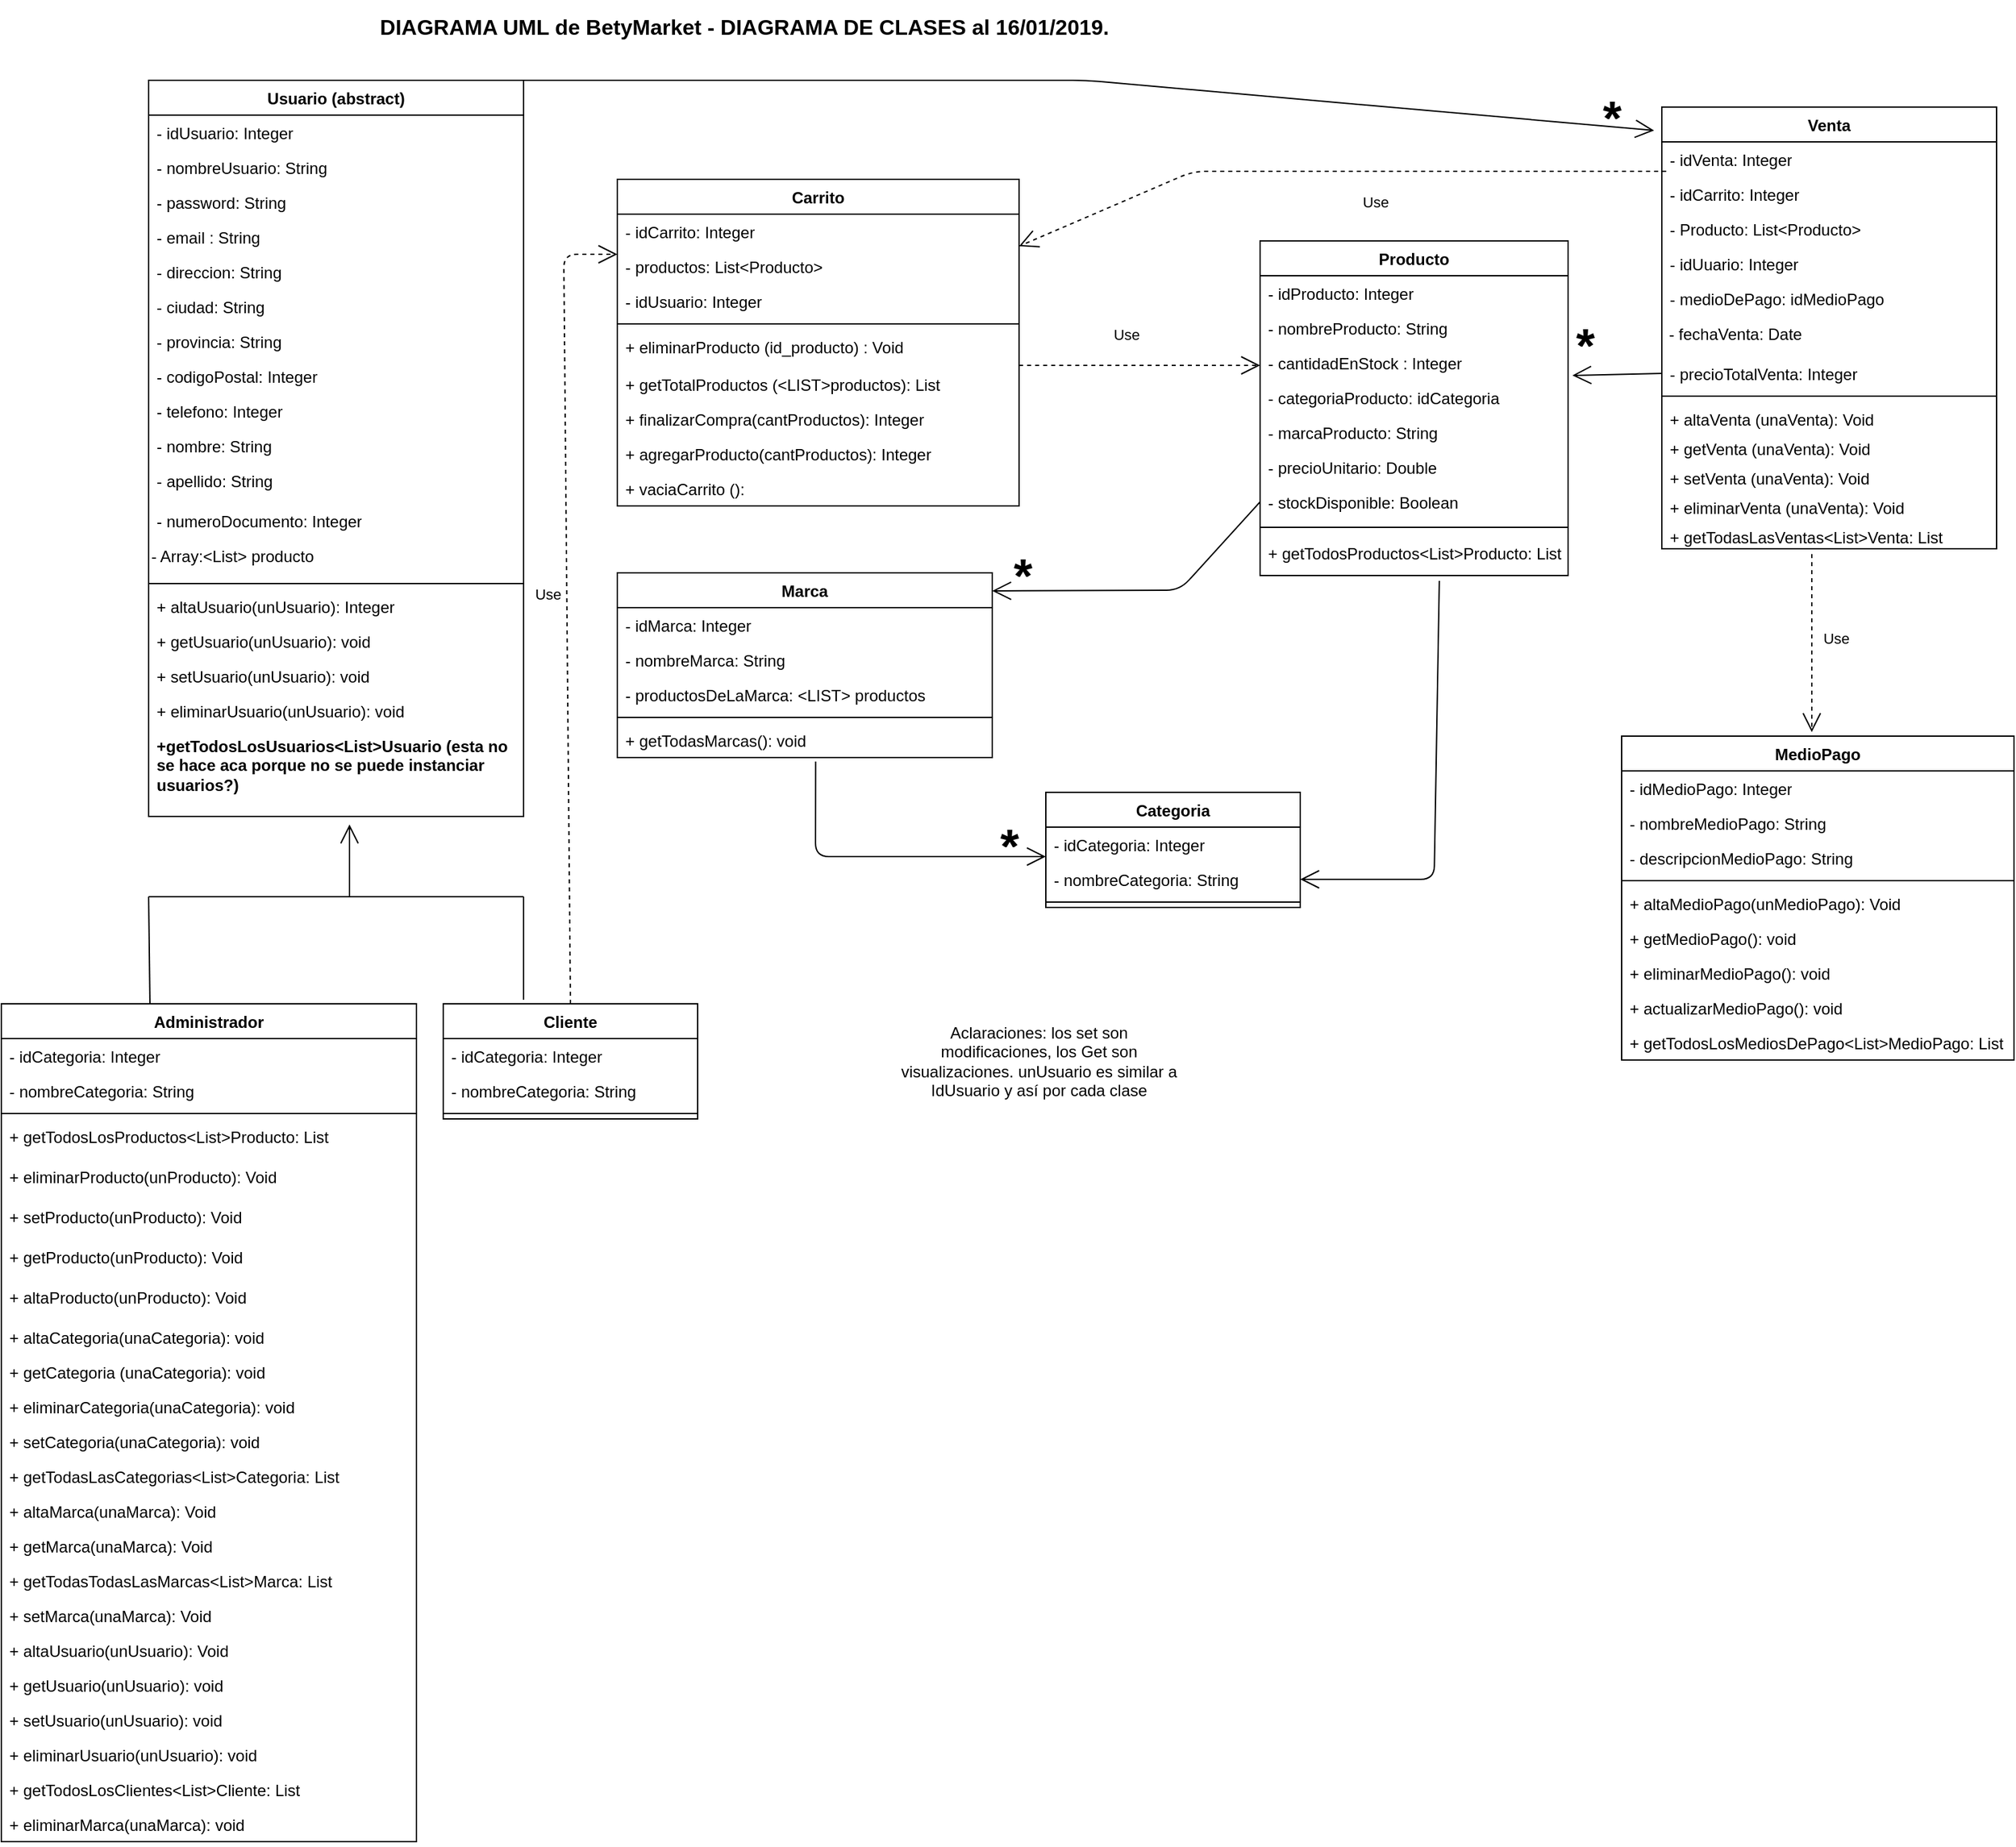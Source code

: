 <mxfile version="12.5.5" type="github">
  <diagram name="Page-1" id="9f46799a-70d6-7492-0946-bef42562c5a5">
    <mxGraphModel dx="1342" dy="582" grid="1" gridSize="10" guides="1" tooltips="1" connect="1" arrows="1" fold="1" page="1" pageScale="1" pageWidth="1100" pageHeight="850" background="#ffffff" math="0" shadow="0">
      <root>
        <mxCell id="0"/>
        <mxCell id="1" parent="0"/>
        <mxCell id="7UAfoyr8AbbVTsSyvI7V-3" value="&lt;b style=&quot;font-size: 16px&quot;&gt;&lt;font style=&quot;font-size: 16px&quot;&gt;DIAGRAMA UML de BetyMarket - DIAGRAMA DE CLASES al 16/01/2019.&lt;/font&gt;&lt;/b&gt;" style="text;html=1;strokeColor=none;fillColor=none;align=center;verticalAlign=middle;whiteSpace=wrap;rounded=0;fontSize=16;" parent="1" vertex="1">
          <mxGeometry x="200" y="10" width="730" height="40" as="geometry"/>
        </mxCell>
        <mxCell id="xMiejtiBmtiJci-bfV6F-1" value="Usuario (abstract)" style="swimlane;fontStyle=1;align=center;verticalAlign=top;childLayout=stackLayout;horizontal=1;startSize=26;horizontalStack=0;resizeParent=1;resizeParentMax=0;resizeLast=0;collapsible=1;marginBottom=0;" parent="1" vertex="1">
          <mxGeometry x="120" y="70" width="280" height="550" as="geometry">
            <mxRectangle x="440" y="80" width="80" height="26" as="alternateBounds"/>
          </mxGeometry>
        </mxCell>
        <mxCell id="PyTlj7sZokD1tcicTgzd-20" value="- idUsuario: Integer" style="text;html=1;strokeColor=none;fillColor=none;align=left;verticalAlign=top;spacingLeft=4;spacingRight=4;whiteSpace=wrap;overflow=hidden;rotatable=0;points=[[0,0.5],[1,0.5]];portConstraint=eastwest;" parent="xMiejtiBmtiJci-bfV6F-1" vertex="1">
          <mxGeometry y="26" width="280" height="26" as="geometry"/>
        </mxCell>
        <mxCell id="78961159f06e98e8-34" value="- nombreUsuario: String" style="text;html=1;strokeColor=none;fillColor=none;align=left;verticalAlign=top;spacingLeft=4;spacingRight=4;whiteSpace=wrap;overflow=hidden;rotatable=0;points=[[0,0.5],[1,0.5]];portConstraint=eastwest;" parent="xMiejtiBmtiJci-bfV6F-1" vertex="1">
          <mxGeometry y="52" width="280" height="26" as="geometry"/>
        </mxCell>
        <mxCell id="78961159f06e98e8-36" value="- password: String" style="text;html=1;strokeColor=none;fillColor=none;align=left;verticalAlign=top;spacingLeft=4;spacingRight=4;whiteSpace=wrap;overflow=hidden;rotatable=0;points=[[0,0.5],[1,0.5]];portConstraint=eastwest;" parent="xMiejtiBmtiJci-bfV6F-1" vertex="1">
          <mxGeometry y="78" width="280" height="26" as="geometry"/>
        </mxCell>
        <mxCell id="78961159f06e98e8-37" value="- email : String" style="text;html=1;strokeColor=none;fillColor=none;align=left;verticalAlign=top;spacingLeft=4;spacingRight=4;whiteSpace=wrap;overflow=hidden;rotatable=0;points=[[0,0.5],[1,0.5]];portConstraint=eastwest;" parent="xMiejtiBmtiJci-bfV6F-1" vertex="1">
          <mxGeometry y="104" width="280" height="26" as="geometry"/>
        </mxCell>
        <mxCell id="78961159f06e98e8-42" value="- direccion: String" style="text;html=1;strokeColor=none;fillColor=none;align=left;verticalAlign=top;spacingLeft=4;spacingRight=4;whiteSpace=wrap;overflow=hidden;rotatable=0;points=[[0,0.5],[1,0.5]];portConstraint=eastwest;" parent="xMiejtiBmtiJci-bfV6F-1" vertex="1">
          <mxGeometry y="130" width="280" height="26" as="geometry"/>
        </mxCell>
        <mxCell id="PyTlj7sZokD1tcicTgzd-12" value="- ciudad: String" style="text;html=1;strokeColor=none;fillColor=none;align=left;verticalAlign=top;spacingLeft=4;spacingRight=4;whiteSpace=wrap;overflow=hidden;rotatable=0;points=[[0,0.5],[1,0.5]];portConstraint=eastwest;" parent="xMiejtiBmtiJci-bfV6F-1" vertex="1">
          <mxGeometry y="156" width="280" height="26" as="geometry"/>
        </mxCell>
        <mxCell id="PyTlj7sZokD1tcicTgzd-13" value="- provincia: String" style="text;html=1;strokeColor=none;fillColor=none;align=left;verticalAlign=top;spacingLeft=4;spacingRight=4;whiteSpace=wrap;overflow=hidden;rotatable=0;points=[[0,0.5],[1,0.5]];portConstraint=eastwest;" parent="xMiejtiBmtiJci-bfV6F-1" vertex="1">
          <mxGeometry y="182" width="280" height="26" as="geometry"/>
        </mxCell>
        <mxCell id="PyTlj7sZokD1tcicTgzd-14" value="- codigoPostal: Integer" style="text;html=1;strokeColor=none;fillColor=none;align=left;verticalAlign=top;spacingLeft=4;spacingRight=4;whiteSpace=wrap;overflow=hidden;rotatable=0;points=[[0,0.5],[1,0.5]];portConstraint=eastwest;" parent="xMiejtiBmtiJci-bfV6F-1" vertex="1">
          <mxGeometry y="208" width="280" height="26" as="geometry"/>
        </mxCell>
        <mxCell id="78961159f06e98e8-40" value="- telefono: Integer" style="text;html=1;strokeColor=none;fillColor=none;align=left;verticalAlign=top;spacingLeft=4;spacingRight=4;whiteSpace=wrap;overflow=hidden;rotatable=0;points=[[0,0.5],[1,0.5]];portConstraint=eastwest;" parent="xMiejtiBmtiJci-bfV6F-1" vertex="1">
          <mxGeometry y="234" width="280" height="26" as="geometry"/>
        </mxCell>
        <mxCell id="78961159f06e98e8-32" value="- nombre: String" style="text;html=1;strokeColor=none;fillColor=none;align=left;verticalAlign=top;spacingLeft=4;spacingRight=4;whiteSpace=wrap;overflow=hidden;rotatable=0;points=[[0,0.5],[1,0.5]];portConstraint=eastwest;" parent="xMiejtiBmtiJci-bfV6F-1" vertex="1">
          <mxGeometry y="260" width="280" height="26" as="geometry"/>
        </mxCell>
        <mxCell id="PyTlj7sZokD1tcicTgzd-11" value="- apellido: String&lt;br&gt;" style="text;html=1;strokeColor=none;fillColor=none;align=left;verticalAlign=top;spacingLeft=4;spacingRight=4;whiteSpace=wrap;overflow=hidden;rotatable=0;points=[[0,0.5],[1,0.5]];portConstraint=eastwest;" parent="xMiejtiBmtiJci-bfV6F-1" vertex="1">
          <mxGeometry y="286" width="280" height="30" as="geometry"/>
        </mxCell>
        <mxCell id="PyTlj7sZokD1tcicTgzd-19" value="- numeroDocumento: Integer" style="text;html=1;strokeColor=none;fillColor=none;align=left;verticalAlign=top;spacingLeft=4;spacingRight=4;whiteSpace=wrap;overflow=hidden;rotatable=0;points=[[0,0.5],[1,0.5]];portConstraint=eastwest;" parent="xMiejtiBmtiJci-bfV6F-1" vertex="1">
          <mxGeometry y="316" width="280" height="26" as="geometry"/>
        </mxCell>
        <mxCell id="WIkW4_zKr_JDpkfTiMGo-17" value="- Array:&amp;lt;List&amp;gt; producto" style="text;html=1;" parent="xMiejtiBmtiJci-bfV6F-1" vertex="1">
          <mxGeometry y="342" width="280" height="30" as="geometry"/>
        </mxCell>
        <mxCell id="xMiejtiBmtiJci-bfV6F-3" value="" style="line;strokeWidth=1;fillColor=none;align=left;verticalAlign=middle;spacingTop=-1;spacingLeft=3;spacingRight=3;rotatable=0;labelPosition=right;points=[];portConstraint=eastwest;" parent="xMiejtiBmtiJci-bfV6F-1" vertex="1">
          <mxGeometry y="372" width="280" height="8" as="geometry"/>
        </mxCell>
        <mxCell id="WIkW4_zKr_JDpkfTiMGo-2" value="+ altaUsuario(unUsuario): Integer" style="text;html=1;strokeColor=none;fillColor=none;align=left;verticalAlign=top;spacingLeft=4;spacingRight=4;whiteSpace=wrap;overflow=hidden;rotatable=0;points=[[0,0.5],[1,0.5]];portConstraint=eastwest;" parent="xMiejtiBmtiJci-bfV6F-1" vertex="1">
          <mxGeometry y="380" width="280" height="26" as="geometry"/>
        </mxCell>
        <mxCell id="PyTlj7sZokD1tcicTgzd-17" value="+ getUsuario(unUsuario): void" style="text;html=1;strokeColor=none;fillColor=none;align=left;verticalAlign=top;spacingLeft=4;spacingRight=4;whiteSpace=wrap;overflow=hidden;rotatable=0;points=[[0,0.5],[1,0.5]];portConstraint=eastwest;" parent="xMiejtiBmtiJci-bfV6F-1" vertex="1">
          <mxGeometry y="406" width="280" height="26" as="geometry"/>
        </mxCell>
        <mxCell id="PyTlj7sZokD1tcicTgzd-18" value="+ setUsuario(unUsuario): void" style="text;html=1;strokeColor=none;fillColor=none;align=left;verticalAlign=top;spacingLeft=4;spacingRight=4;whiteSpace=wrap;overflow=hidden;rotatable=0;points=[[0,0.5],[1,0.5]];portConstraint=eastwest;" parent="xMiejtiBmtiJci-bfV6F-1" vertex="1">
          <mxGeometry y="432" width="280" height="26" as="geometry"/>
        </mxCell>
        <mxCell id="PyTlj7sZokD1tcicTgzd-25" value="+ eliminarUsuario(unUsuario): void" style="text;html=1;strokeColor=none;fillColor=none;align=left;verticalAlign=top;spacingLeft=4;spacingRight=4;whiteSpace=wrap;overflow=hidden;rotatable=0;points=[[0,0.5],[1,0.5]];portConstraint=eastwest;" parent="xMiejtiBmtiJci-bfV6F-1" vertex="1">
          <mxGeometry y="458" width="280" height="26" as="geometry"/>
        </mxCell>
        <mxCell id="PyTlj7sZokD1tcicTgzd-50" value="&lt;b&gt;+getTodosLosUsuarios&amp;lt;List&amp;gt;Usuario (esta no se hace aca porque no se puede instanciar usuarios?)&lt;/b&gt;" style="text;html=1;strokeColor=none;fillColor=none;align=left;verticalAlign=top;spacingLeft=4;spacingRight=4;whiteSpace=wrap;overflow=hidden;rotatable=0;points=[[0,0.5],[1,0.5]];portConstraint=eastwest;" parent="xMiejtiBmtiJci-bfV6F-1" vertex="1">
          <mxGeometry y="484" width="280" height="66" as="geometry"/>
        </mxCell>
        <mxCell id="xMiejtiBmtiJci-bfV6F-9" value="Venta" style="swimlane;fontStyle=1;align=center;verticalAlign=top;childLayout=stackLayout;horizontal=1;startSize=26;horizontalStack=0;resizeParent=1;resizeParentMax=0;resizeLast=0;collapsible=1;marginBottom=0;" parent="1" vertex="1">
          <mxGeometry x="1250" y="90" width="250" height="330" as="geometry"/>
        </mxCell>
        <mxCell id="6r-YugnRgSn9FtwPUTXZ-2" value="- idVenta: Integer" style="text;html=1;strokeColor=none;fillColor=none;align=left;verticalAlign=top;spacingLeft=4;spacingRight=4;whiteSpace=wrap;overflow=hidden;rotatable=0;points=[[0,0.5],[1,0.5]];portConstraint=eastwest;" parent="xMiejtiBmtiJci-bfV6F-9" vertex="1">
          <mxGeometry y="26" width="250" height="26" as="geometry"/>
        </mxCell>
        <mxCell id="PyTlj7sZokD1tcicTgzd-74" value="- idCarrito: Integer" style="text;html=1;strokeColor=none;fillColor=none;align=left;verticalAlign=top;spacingLeft=4;spacingRight=4;whiteSpace=wrap;overflow=hidden;rotatable=0;points=[[0,0.5],[1,0.5]];portConstraint=eastwest;" parent="xMiejtiBmtiJci-bfV6F-9" vertex="1">
          <mxGeometry y="52" width="250" height="26" as="geometry"/>
        </mxCell>
        <mxCell id="PyTlj7sZokD1tcicTgzd-106" value="- Producto: List&lt;Producto&gt;" style="text;strokeColor=none;fillColor=none;align=left;verticalAlign=top;spacingLeft=4;spacingRight=4;overflow=hidden;rotatable=0;points=[[0,0.5],[1,0.5]];portConstraint=eastwest;" parent="xMiejtiBmtiJci-bfV6F-9" vertex="1">
          <mxGeometry y="78" width="250" height="26" as="geometry"/>
        </mxCell>
        <mxCell id="WIkW4_zKr_JDpkfTiMGo-15" value="- idUuario: Integer" style="text;html=1;strokeColor=none;fillColor=none;align=left;verticalAlign=top;spacingLeft=4;spacingRight=4;whiteSpace=wrap;overflow=hidden;rotatable=0;points=[[0,0.5],[1,0.5]];portConstraint=eastwest;" parent="xMiejtiBmtiJci-bfV6F-9" vertex="1">
          <mxGeometry y="104" width="250" height="26" as="geometry"/>
        </mxCell>
        <mxCell id="78961159f06e98e8-84" value="- medioDePago: idMedioPago" style="text;html=1;strokeColor=none;fillColor=none;align=left;verticalAlign=top;spacingLeft=4;spacingRight=4;whiteSpace=wrap;overflow=hidden;rotatable=0;points=[[0,0.5],[1,0.5]];portConstraint=eastwest;" parent="xMiejtiBmtiJci-bfV6F-9" vertex="1">
          <mxGeometry y="130" width="250" height="26" as="geometry"/>
        </mxCell>
        <mxCell id="WIkW4_zKr_JDpkfTiMGo-14" value="&amp;nbsp;- fechaVenta: Date" style="text;html=1;" parent="xMiejtiBmtiJci-bfV6F-9" vertex="1">
          <mxGeometry y="156" width="250" height="30" as="geometry"/>
        </mxCell>
        <mxCell id="78961159f06e98e8-74" value="- precioTotalVenta: Integer" style="text;html=1;strokeColor=none;fillColor=none;align=left;verticalAlign=top;spacingLeft=4;spacingRight=4;whiteSpace=wrap;overflow=hidden;rotatable=0;points=[[0,0.5],[1,0.5]];portConstraint=eastwest;" parent="xMiejtiBmtiJci-bfV6F-9" vertex="1">
          <mxGeometry y="186" width="250" height="26" as="geometry"/>
        </mxCell>
        <mxCell id="xMiejtiBmtiJci-bfV6F-11" value="" style="line;strokeWidth=1;fillColor=none;align=left;verticalAlign=middle;spacingTop=-1;spacingLeft=3;spacingRight=3;rotatable=0;labelPosition=right;points=[];portConstraint=eastwest;" parent="xMiejtiBmtiJci-bfV6F-9" vertex="1">
          <mxGeometry y="212" width="250" height="8" as="geometry"/>
        </mxCell>
        <mxCell id="xMiejtiBmtiJci-bfV6F-12" value="+ altaVenta (unaVenta): Void " style="text;strokeColor=none;fillColor=none;align=left;verticalAlign=top;spacingLeft=4;spacingRight=4;overflow=hidden;rotatable=0;points=[[0,0.5],[1,0.5]];portConstraint=eastwest;" parent="xMiejtiBmtiJci-bfV6F-9" vertex="1">
          <mxGeometry y="220" width="250" height="22" as="geometry"/>
        </mxCell>
        <mxCell id="PyTlj7sZokD1tcicTgzd-63" value="+ getVenta (unaVenta): Void " style="text;strokeColor=none;fillColor=none;align=left;verticalAlign=top;spacingLeft=4;spacingRight=4;overflow=hidden;rotatable=0;points=[[0,0.5],[1,0.5]];portConstraint=eastwest;" parent="xMiejtiBmtiJci-bfV6F-9" vertex="1">
          <mxGeometry y="242" width="250" height="22" as="geometry"/>
        </mxCell>
        <mxCell id="PyTlj7sZokD1tcicTgzd-65" value="+ setVenta (unaVenta): Void " style="text;strokeColor=none;fillColor=none;align=left;verticalAlign=top;spacingLeft=4;spacingRight=4;overflow=hidden;rotatable=0;points=[[0,0.5],[1,0.5]];portConstraint=eastwest;" parent="xMiejtiBmtiJci-bfV6F-9" vertex="1">
          <mxGeometry y="264" width="250" height="22" as="geometry"/>
        </mxCell>
        <mxCell id="PyTlj7sZokD1tcicTgzd-66" value="+ eliminarVenta (unaVenta): Void " style="text;strokeColor=none;fillColor=none;align=left;verticalAlign=top;spacingLeft=4;spacingRight=4;overflow=hidden;rotatable=0;points=[[0,0.5],[1,0.5]];portConstraint=eastwest;" parent="xMiejtiBmtiJci-bfV6F-9" vertex="1">
          <mxGeometry y="286" width="250" height="22" as="geometry"/>
        </mxCell>
        <mxCell id="PyTlj7sZokD1tcicTgzd-68" value="+ getTodasLasVentas&lt;List&gt;Venta: List" style="text;strokeColor=none;fillColor=none;align=left;verticalAlign=top;spacingLeft=4;spacingRight=4;overflow=hidden;rotatable=0;points=[[0,0.5],[1,0.5]];portConstraint=eastwest;" parent="xMiejtiBmtiJci-bfV6F-9" vertex="1">
          <mxGeometry y="308" width="250" height="22" as="geometry"/>
        </mxCell>
        <mxCell id="xMiejtiBmtiJci-bfV6F-13" value="Producto" style="swimlane;fontStyle=1;align=center;verticalAlign=top;childLayout=stackLayout;horizontal=1;startSize=26;horizontalStack=0;resizeParent=1;resizeParentMax=0;resizeLast=0;collapsible=1;marginBottom=0;" parent="1" vertex="1">
          <mxGeometry x="950" y="190" width="230" height="250" as="geometry">
            <mxRectangle x="120" y="80" width="90" height="26" as="alternateBounds"/>
          </mxGeometry>
        </mxCell>
        <mxCell id="78961159f06e98e8-20" value="- idProducto: Integer" style="text;html=1;strokeColor=none;fillColor=none;align=left;verticalAlign=top;spacingLeft=4;spacingRight=4;whiteSpace=wrap;overflow=hidden;rotatable=0;points=[[0,0.5],[1,0.5]];portConstraint=eastwest;" parent="xMiejtiBmtiJci-bfV6F-13" vertex="1">
          <mxGeometry y="26" width="230" height="26" as="geometry"/>
        </mxCell>
        <mxCell id="PyTlj7sZokD1tcicTgzd-21" value="- nombreProducto: String" style="text;html=1;strokeColor=none;fillColor=none;align=left;verticalAlign=top;spacingLeft=4;spacingRight=4;whiteSpace=wrap;overflow=hidden;rotatable=0;points=[[0,0.5],[1,0.5]];portConstraint=eastwest;" parent="xMiejtiBmtiJci-bfV6F-13" vertex="1">
          <mxGeometry y="52" width="230" height="26" as="geometry"/>
        </mxCell>
        <mxCell id="78961159f06e98e8-27" value="- cantidadEnStock : Integer" style="text;html=1;strokeColor=none;fillColor=none;align=left;verticalAlign=top;spacingLeft=4;spacingRight=4;whiteSpace=wrap;overflow=hidden;rotatable=0;points=[[0,0.5],[1,0.5]];portConstraint=eastwest;" parent="xMiejtiBmtiJci-bfV6F-13" vertex="1">
          <mxGeometry y="78" width="230" height="26" as="geometry"/>
        </mxCell>
        <mxCell id="78961159f06e98e8-58" value="- categoriaProducto: idCategoria" style="text;html=1;strokeColor=none;fillColor=none;align=left;verticalAlign=top;spacingLeft=4;spacingRight=4;whiteSpace=wrap;overflow=hidden;rotatable=0;points=[[0,0.5],[1,0.5]];portConstraint=eastwest;" parent="xMiejtiBmtiJci-bfV6F-13" vertex="1">
          <mxGeometry y="104" width="230" height="26" as="geometry"/>
        </mxCell>
        <mxCell id="78961159f06e98e8-110" value="- marcaProducto: String" style="text;html=1;strokeColor=none;fillColor=none;align=left;verticalAlign=top;spacingLeft=4;spacingRight=4;whiteSpace=wrap;overflow=hidden;rotatable=0;points=[[0,0.5],[1,0.5]];portConstraint=eastwest;" parent="xMiejtiBmtiJci-bfV6F-13" vertex="1">
          <mxGeometry y="130" width="230" height="26" as="geometry"/>
        </mxCell>
        <mxCell id="78961159f06e98e8-26" value="- precioUnitario: Double" style="text;html=1;strokeColor=none;fillColor=none;align=left;verticalAlign=top;spacingLeft=4;spacingRight=4;whiteSpace=wrap;overflow=hidden;rotatable=0;points=[[0,0.5],[1,0.5]];portConstraint=eastwest;" parent="xMiejtiBmtiJci-bfV6F-13" vertex="1">
          <mxGeometry y="156" width="230" height="26" as="geometry"/>
        </mxCell>
        <mxCell id="PyTlj7sZokD1tcicTgzd-76" value="- stockDisponible: Boolean" style="text;html=1;strokeColor=none;fillColor=none;align=left;verticalAlign=top;spacingLeft=4;spacingRight=4;whiteSpace=wrap;overflow=hidden;rotatable=0;points=[[0,0.5],[1,0.5]];portConstraint=eastwest;" parent="xMiejtiBmtiJci-bfV6F-13" vertex="1">
          <mxGeometry y="182" width="230" height="26" as="geometry"/>
        </mxCell>
        <mxCell id="xMiejtiBmtiJci-bfV6F-15" value="" style="line;strokeWidth=1;fillColor=none;align=left;verticalAlign=middle;spacingTop=-1;spacingLeft=3;spacingRight=3;rotatable=0;labelPosition=right;points=[];portConstraint=eastwest;" parent="xMiejtiBmtiJci-bfV6F-13" vertex="1">
          <mxGeometry y="208" width="230" height="12" as="geometry"/>
        </mxCell>
        <mxCell id="PyTlj7sZokD1tcicTgzd-67" value="+ getTodosProductos&lt;List&gt;Producto: List" style="text;strokeColor=none;fillColor=none;align=left;verticalAlign=top;spacingLeft=4;spacingRight=4;overflow=hidden;rotatable=0;points=[[0,0.5],[1,0.5]];portConstraint=eastwest;" parent="xMiejtiBmtiJci-bfV6F-13" vertex="1">
          <mxGeometry y="220" width="230" height="30" as="geometry"/>
        </mxCell>
        <mxCell id="FYrJzB4RA5t17NeNT5vl-1" value="Carrito" style="swimlane;fontStyle=1;align=center;verticalAlign=top;childLayout=stackLayout;horizontal=1;startSize=26;horizontalStack=0;resizeParent=1;resizeParentMax=0;resizeLast=0;collapsible=1;marginBottom=0;" parent="1" vertex="1">
          <mxGeometry x="470" y="144" width="300" height="244" as="geometry"/>
        </mxCell>
        <mxCell id="WIkW4_zKr_JDpkfTiMGo-12" value="- idCarrito: Integer" style="text;strokeColor=none;fillColor=none;align=left;verticalAlign=top;spacingLeft=4;spacingRight=4;overflow=hidden;rotatable=0;points=[[0,0.5],[1,0.5]];portConstraint=eastwest;" parent="FYrJzB4RA5t17NeNT5vl-1" vertex="1">
          <mxGeometry y="26" width="300" height="26" as="geometry"/>
        </mxCell>
        <mxCell id="FYrJzB4RA5t17NeNT5vl-2" value="- productos: List&lt;Producto&gt;" style="text;strokeColor=none;fillColor=none;align=left;verticalAlign=top;spacingLeft=4;spacingRight=4;overflow=hidden;rotatable=0;points=[[0,0.5],[1,0.5]];portConstraint=eastwest;" parent="FYrJzB4RA5t17NeNT5vl-1" vertex="1">
          <mxGeometry y="52" width="300" height="26" as="geometry"/>
        </mxCell>
        <mxCell id="WIkW4_zKr_JDpkfTiMGo-13" value="- idUsuario: Integer" style="text;strokeColor=none;fillColor=none;align=left;verticalAlign=top;spacingLeft=4;spacingRight=4;overflow=hidden;rotatable=0;points=[[0,0.5],[1,0.5]];portConstraint=eastwest;" parent="FYrJzB4RA5t17NeNT5vl-1" vertex="1">
          <mxGeometry y="78" width="300" height="26" as="geometry"/>
        </mxCell>
        <mxCell id="FYrJzB4RA5t17NeNT5vl-3" value="" style="line;strokeWidth=1;fillColor=none;align=left;verticalAlign=middle;spacingTop=-1;spacingLeft=3;spacingRight=3;rotatable=0;labelPosition=right;points=[];portConstraint=eastwest;" parent="FYrJzB4RA5t17NeNT5vl-1" vertex="1">
          <mxGeometry y="104" width="300" height="8" as="geometry"/>
        </mxCell>
        <mxCell id="FYrJzB4RA5t17NeNT5vl-5" value="+ eliminarProducto (id_producto) : Void" style="text;strokeColor=none;fillColor=none;align=left;verticalAlign=top;spacingLeft=4;spacingRight=4;overflow=hidden;rotatable=0;points=[[0,0.5],[1,0.5]];portConstraint=eastwest;" parent="FYrJzB4RA5t17NeNT5vl-1" vertex="1">
          <mxGeometry y="112" width="300" height="28" as="geometry"/>
        </mxCell>
        <mxCell id="FYrJzB4RA5t17NeNT5vl-4" value="+ getTotalProductos (&lt;LIST&gt;productos): List" style="text;strokeColor=none;fillColor=none;align=left;verticalAlign=top;spacingLeft=4;spacingRight=4;overflow=hidden;rotatable=0;points=[[0,0.5],[1,0.5]];portConstraint=eastwest;" parent="FYrJzB4RA5t17NeNT5vl-1" vertex="1">
          <mxGeometry y="140" width="300" height="26" as="geometry"/>
        </mxCell>
        <mxCell id="WIkW4_zKr_JDpkfTiMGo-20" value="+ finalizarCompra(cantProductos): Integer" style="text;strokeColor=none;fillColor=none;align=left;verticalAlign=top;spacingLeft=4;spacingRight=4;overflow=hidden;rotatable=0;points=[[0,0.5],[1,0.5]];portConstraint=eastwest;" parent="FYrJzB4RA5t17NeNT5vl-1" vertex="1">
          <mxGeometry y="166" width="300" height="26" as="geometry"/>
        </mxCell>
        <mxCell id="WIkW4_zKr_JDpkfTiMGo-22" value="+ agregarProducto(cantProductos): Integer" style="text;strokeColor=none;fillColor=none;align=left;verticalAlign=top;spacingLeft=4;spacingRight=4;overflow=hidden;rotatable=0;points=[[0,0.5],[1,0.5]];portConstraint=eastwest;" parent="FYrJzB4RA5t17NeNT5vl-1" vertex="1">
          <mxGeometry y="192" width="300" height="26" as="geometry"/>
        </mxCell>
        <mxCell id="WIkW4_zKr_JDpkfTiMGo-4" value="+ vaciaCarrito (): " style="text;strokeColor=none;fillColor=none;align=left;verticalAlign=top;spacingLeft=4;spacingRight=4;overflow=hidden;rotatable=0;points=[[0,0.5],[1,0.5]];portConstraint=eastwest;" parent="FYrJzB4RA5t17NeNT5vl-1" vertex="1">
          <mxGeometry y="218" width="300" height="26" as="geometry"/>
        </mxCell>
        <mxCell id="PyTlj7sZokD1tcicTgzd-26" value="Marca" style="swimlane;fontStyle=1;align=center;verticalAlign=top;childLayout=stackLayout;horizontal=1;startSize=26;horizontalStack=0;resizeParent=1;resizeParentMax=0;resizeLast=0;collapsible=1;marginBottom=0;" parent="1" vertex="1">
          <mxGeometry x="470" y="438" width="280" height="138" as="geometry"/>
        </mxCell>
        <mxCell id="PyTlj7sZokD1tcicTgzd-27" value="- idMarca: Integer" style="text;html=1;strokeColor=none;fillColor=none;align=left;verticalAlign=top;spacingLeft=4;spacingRight=4;whiteSpace=wrap;overflow=hidden;rotatable=0;points=[[0,0.5],[1,0.5]];portConstraint=eastwest;" parent="PyTlj7sZokD1tcicTgzd-26" vertex="1">
          <mxGeometry y="26" width="280" height="26" as="geometry"/>
        </mxCell>
        <mxCell id="PyTlj7sZokD1tcicTgzd-28" value="- nombreMarca: String" style="text;html=1;strokeColor=none;fillColor=none;align=left;verticalAlign=top;spacingLeft=4;spacingRight=4;whiteSpace=wrap;overflow=hidden;rotatable=0;points=[[0,0.5],[1,0.5]];portConstraint=eastwest;" parent="PyTlj7sZokD1tcicTgzd-26" vertex="1">
          <mxGeometry y="52" width="280" height="26" as="geometry"/>
        </mxCell>
        <mxCell id="PyTlj7sZokD1tcicTgzd-77" value="- productosDeLaMarca: &amp;lt;LIST&amp;gt; productos" style="text;html=1;strokeColor=none;fillColor=none;align=left;verticalAlign=top;spacingLeft=4;spacingRight=4;whiteSpace=wrap;overflow=hidden;rotatable=0;points=[[0,0.5],[1,0.5]];portConstraint=eastwest;" parent="PyTlj7sZokD1tcicTgzd-26" vertex="1">
          <mxGeometry y="78" width="280" height="26" as="geometry"/>
        </mxCell>
        <mxCell id="PyTlj7sZokD1tcicTgzd-32" value="" style="line;strokeWidth=1;fillColor=none;align=left;verticalAlign=middle;spacingTop=-1;spacingLeft=3;spacingRight=3;rotatable=0;labelPosition=right;points=[];portConstraint=eastwest;" parent="PyTlj7sZokD1tcicTgzd-26" vertex="1">
          <mxGeometry y="104" width="280" height="8" as="geometry"/>
        </mxCell>
        <mxCell id="PyTlj7sZokD1tcicTgzd-49" value="+ getTodasMarcas(): void" style="text;html=1;strokeColor=none;fillColor=none;align=left;verticalAlign=top;spacingLeft=4;spacingRight=4;whiteSpace=wrap;overflow=hidden;rotatable=0;points=[[0,0.5],[1,0.5]];portConstraint=eastwest;" parent="PyTlj7sZokD1tcicTgzd-26" vertex="1">
          <mxGeometry y="112" width="280" height="26" as="geometry"/>
        </mxCell>
        <mxCell id="PyTlj7sZokD1tcicTgzd-39" value="MedioPago" style="swimlane;fontStyle=1;align=center;verticalAlign=top;childLayout=stackLayout;horizontal=1;startSize=26;horizontalStack=0;resizeParent=1;resizeParentMax=0;resizeLast=0;collapsible=1;marginBottom=0;" parent="1" vertex="1">
          <mxGeometry x="1220" y="560" width="293" height="242" as="geometry"/>
        </mxCell>
        <mxCell id="PyTlj7sZokD1tcicTgzd-40" value="- idMedioPago: Integer" style="text;html=1;strokeColor=none;fillColor=none;align=left;verticalAlign=top;spacingLeft=4;spacingRight=4;whiteSpace=wrap;overflow=hidden;rotatable=0;points=[[0,0.5],[1,0.5]];portConstraint=eastwest;" parent="PyTlj7sZokD1tcicTgzd-39" vertex="1">
          <mxGeometry y="26" width="293" height="26" as="geometry"/>
        </mxCell>
        <mxCell id="PyTlj7sZokD1tcicTgzd-41" value="- nombreMedioPago: String" style="text;html=1;strokeColor=none;fillColor=none;align=left;verticalAlign=top;spacingLeft=4;spacingRight=4;whiteSpace=wrap;overflow=hidden;rotatable=0;points=[[0,0.5],[1,0.5]];portConstraint=eastwest;" parent="PyTlj7sZokD1tcicTgzd-39" vertex="1">
          <mxGeometry y="52" width="293" height="26" as="geometry"/>
        </mxCell>
        <mxCell id="PyTlj7sZokD1tcicTgzd-51" value="- descripcionMedioPago: String" style="text;html=1;strokeColor=none;fillColor=none;align=left;verticalAlign=top;spacingLeft=4;spacingRight=4;whiteSpace=wrap;overflow=hidden;rotatable=0;points=[[0,0.5],[1,0.5]];portConstraint=eastwest;" parent="PyTlj7sZokD1tcicTgzd-39" vertex="1">
          <mxGeometry y="78" width="293" height="26" as="geometry"/>
        </mxCell>
        <mxCell id="PyTlj7sZokD1tcicTgzd-43" value="" style="line;strokeWidth=1;fillColor=none;align=left;verticalAlign=middle;spacingTop=-1;spacingLeft=3;spacingRight=3;rotatable=0;labelPosition=right;points=[];portConstraint=eastwest;" parent="PyTlj7sZokD1tcicTgzd-39" vertex="1">
          <mxGeometry y="104" width="293" height="8" as="geometry"/>
        </mxCell>
        <mxCell id="PyTlj7sZokD1tcicTgzd-44" value="+ altaMedioPago(unMedioPago): Void" style="text;html=1;strokeColor=none;fillColor=none;align=left;verticalAlign=top;spacingLeft=4;spacingRight=4;whiteSpace=wrap;overflow=hidden;rotatable=0;points=[[0,0.5],[1,0.5]];portConstraint=eastwest;" parent="PyTlj7sZokD1tcicTgzd-39" vertex="1">
          <mxGeometry y="112" width="293" height="26" as="geometry"/>
        </mxCell>
        <mxCell id="PyTlj7sZokD1tcicTgzd-45" value="+ getMedioPago(): void" style="text;html=1;strokeColor=none;fillColor=none;align=left;verticalAlign=top;spacingLeft=4;spacingRight=4;whiteSpace=wrap;overflow=hidden;rotatable=0;points=[[0,0.5],[1,0.5]];portConstraint=eastwest;" parent="PyTlj7sZokD1tcicTgzd-39" vertex="1">
          <mxGeometry y="138" width="293" height="26" as="geometry"/>
        </mxCell>
        <mxCell id="PyTlj7sZokD1tcicTgzd-46" value="+ eliminarMedioPago(): void" style="text;html=1;strokeColor=none;fillColor=none;align=left;verticalAlign=top;spacingLeft=4;spacingRight=4;whiteSpace=wrap;overflow=hidden;rotatable=0;points=[[0,0.5],[1,0.5]];portConstraint=eastwest;" parent="PyTlj7sZokD1tcicTgzd-39" vertex="1">
          <mxGeometry y="164" width="293" height="26" as="geometry"/>
        </mxCell>
        <mxCell id="PyTlj7sZokD1tcicTgzd-47" value="+ actualizarMedioPago(): void" style="text;html=1;strokeColor=none;fillColor=none;align=left;verticalAlign=top;spacingLeft=4;spacingRight=4;whiteSpace=wrap;overflow=hidden;rotatable=0;points=[[0,0.5],[1,0.5]];portConstraint=eastwest;" parent="PyTlj7sZokD1tcicTgzd-39" vertex="1">
          <mxGeometry y="190" width="293" height="26" as="geometry"/>
        </mxCell>
        <mxCell id="PyTlj7sZokD1tcicTgzd-48" value="+ getTodosLosMediosDePago&amp;lt;List&amp;gt;MedioPago: List" style="text;html=1;strokeColor=none;fillColor=none;align=left;verticalAlign=top;spacingLeft=4;spacingRight=4;whiteSpace=wrap;overflow=hidden;rotatable=0;points=[[0,0.5],[1,0.5]];portConstraint=eastwest;" parent="PyTlj7sZokD1tcicTgzd-39" vertex="1">
          <mxGeometry y="216" width="293" height="26" as="geometry"/>
        </mxCell>
        <mxCell id="PyTlj7sZokD1tcicTgzd-52" value="Categoria" style="swimlane;fontStyle=1;align=center;verticalAlign=top;childLayout=stackLayout;horizontal=1;startSize=26;horizontalStack=0;resizeParent=1;resizeParentMax=0;resizeLast=0;collapsible=1;marginBottom=0;" parent="1" vertex="1">
          <mxGeometry x="790" y="602" width="190" height="86" as="geometry"/>
        </mxCell>
        <mxCell id="PyTlj7sZokD1tcicTgzd-53" value="- idCategoria: Integer" style="text;html=1;strokeColor=none;fillColor=none;align=left;verticalAlign=top;spacingLeft=4;spacingRight=4;whiteSpace=wrap;overflow=hidden;rotatable=0;points=[[0,0.5],[1,0.5]];portConstraint=eastwest;" parent="PyTlj7sZokD1tcicTgzd-52" vertex="1">
          <mxGeometry y="26" width="190" height="26" as="geometry"/>
        </mxCell>
        <mxCell id="PyTlj7sZokD1tcicTgzd-54" value="- nombreCategoria: String" style="text;html=1;strokeColor=none;fillColor=none;align=left;verticalAlign=top;spacingLeft=4;spacingRight=4;whiteSpace=wrap;overflow=hidden;rotatable=0;points=[[0,0.5],[1,0.5]];portConstraint=eastwest;" parent="PyTlj7sZokD1tcicTgzd-52" vertex="1">
          <mxGeometry y="52" width="190" height="26" as="geometry"/>
        </mxCell>
        <mxCell id="PyTlj7sZokD1tcicTgzd-56" value="" style="line;strokeWidth=1;fillColor=none;align=left;verticalAlign=middle;spacingTop=-1;spacingLeft=3;spacingRight=3;rotatable=0;labelPosition=right;points=[];portConstraint=eastwest;" parent="PyTlj7sZokD1tcicTgzd-52" vertex="1">
          <mxGeometry y="78" width="190" height="8" as="geometry"/>
        </mxCell>
        <mxCell id="PyTlj7sZokD1tcicTgzd-103" value="Use" style="endArrow=open;endSize=12;dashed=1;html=1;exitX=0.5;exitY=0;exitDx=0;exitDy=0;" parent="1" source="8vqHu6wFqhzcjJSvW0AA-10" edge="1">
          <mxGeometry x="0.022" y="14" width="160" relative="1" as="geometry">
            <mxPoint x="430" y="740" as="sourcePoint"/>
            <mxPoint x="470" y="200" as="targetPoint"/>
            <Array as="points">
              <mxPoint x="430" y="200"/>
            </Array>
            <mxPoint as="offset"/>
          </mxGeometry>
        </mxCell>
        <mxCell id="PyTlj7sZokD1tcicTgzd-104" value="Use" style="endArrow=open;endSize=12;dashed=1;html=1;entryX=0;entryY=-0.231;entryDx=0;entryDy=0;entryPerimeter=0;" parent="1" edge="1">
          <mxGeometry x="-0.111" y="23" width="160" relative="1" as="geometry">
            <mxPoint x="770" y="283" as="sourcePoint"/>
            <mxPoint x="950" y="282.994" as="targetPoint"/>
            <Array as="points">
              <mxPoint x="850" y="283"/>
              <mxPoint x="900" y="283"/>
            </Array>
            <mxPoint as="offset"/>
          </mxGeometry>
        </mxCell>
        <mxCell id="PyTlj7sZokD1tcicTgzd-105" value="Use" style="endArrow=open;endSize=12;dashed=1;html=1;exitX=0.013;exitY=-0.154;exitDx=0;exitDy=0;exitPerimeter=0;entryX=1;entryY=0.923;entryDx=0;entryDy=0;entryPerimeter=0;" parent="1" source="PyTlj7sZokD1tcicTgzd-74" target="WIkW4_zKr_JDpkfTiMGo-12" edge="1">
          <mxGeometry x="0.489" y="151" width="160" relative="1" as="geometry">
            <mxPoint x="1380" y="80" as="sourcePoint"/>
            <mxPoint x="780" y="140" as="targetPoint"/>
            <Array as="points">
              <mxPoint x="900" y="138"/>
            </Array>
            <mxPoint x="90" y="-122" as="offset"/>
          </mxGeometry>
        </mxCell>
        <mxCell id="PyTlj7sZokD1tcicTgzd-107" value="" style="endArrow=open;endFill=1;endSize=12;html=1;entryX=1.014;entryY=0.865;entryDx=0;entryDy=0;entryPerimeter=0;exitX=0;exitY=0.5;exitDx=0;exitDy=0;" parent="1" source="78961159f06e98e8-74" target="78961159f06e98e8-27" edge="1">
          <mxGeometry width="160" relative="1" as="geometry">
            <mxPoint x="1160" y="230" as="sourcePoint"/>
            <mxPoint x="1320" y="230" as="targetPoint"/>
          </mxGeometry>
        </mxCell>
        <mxCell id="PyTlj7sZokD1tcicTgzd-109" value="&lt;b&gt;&lt;font style=&quot;font-size: 36px&quot;&gt;*&lt;/font&gt;&lt;/b&gt;" style="text;html=1;strokeColor=none;fillColor=none;align=left;verticalAlign=top;spacingLeft=4;spacingRight=4;whiteSpace=wrap;overflow=hidden;rotatable=0;points=[[0,0.5],[1,0.5]];portConstraint=eastwest;" parent="1" vertex="1">
          <mxGeometry x="1180" y="240" width="50" height="26" as="geometry"/>
        </mxCell>
        <mxCell id="PyTlj7sZokD1tcicTgzd-110" value="" style="endArrow=open;endFill=1;endSize=12;html=1;entryX=1.014;entryY=0.865;entryDx=0;entryDy=0;entryPerimeter=0;exitX=0;exitY=0.5;exitDx=0;exitDy=0;" parent="1" edge="1" source="PyTlj7sZokD1tcicTgzd-76">
          <mxGeometry width="160" relative="1" as="geometry">
            <mxPoint x="940" y="451" as="sourcePoint"/>
            <mxPoint x="750" y="451.49" as="targetPoint"/>
            <Array as="points">
              <mxPoint x="890" y="451"/>
            </Array>
          </mxGeometry>
        </mxCell>
        <mxCell id="PyTlj7sZokD1tcicTgzd-111" value="" style="endArrow=open;endFill=1;endSize=12;html=1;entryX=1;entryY=0.5;entryDx=0;entryDy=0;exitX=0.582;exitY=1.133;exitDx=0;exitDy=0;exitPerimeter=0;" parent="1" target="PyTlj7sZokD1tcicTgzd-54" edge="1" source="PyTlj7sZokD1tcicTgzd-67">
          <mxGeometry width="160" relative="1" as="geometry">
            <mxPoint x="1080" y="570" as="sourcePoint"/>
            <mxPoint x="1020.0" y="701.49" as="targetPoint"/>
            <Array as="points">
              <mxPoint x="1080" y="667"/>
            </Array>
          </mxGeometry>
        </mxCell>
        <mxCell id="PyTlj7sZokD1tcicTgzd-112" value="&lt;b&gt;&lt;font style=&quot;font-size: 36px&quot;&gt;*&lt;/font&gt;&lt;/b&gt;" style="text;html=1;strokeColor=none;fillColor=none;align=left;verticalAlign=top;spacingLeft=4;spacingRight=4;whiteSpace=wrap;overflow=hidden;rotatable=0;points=[[0,0.5],[1,0.5]];portConstraint=eastwest;" parent="1" vertex="1">
          <mxGeometry x="760" y="412" width="50" height="26" as="geometry"/>
        </mxCell>
        <mxCell id="PyTlj7sZokD1tcicTgzd-114" value="Use" style="endArrow=open;endSize=12;dashed=1;html=1;exitX=0.448;exitY=1.182;exitDx=0;exitDy=0;exitPerimeter=0;" parent="1" edge="1" source="PyTlj7sZokD1tcicTgzd-68">
          <mxGeometry x="-0.062" y="18" width="160" relative="1" as="geometry">
            <mxPoint x="1362" y="450" as="sourcePoint"/>
            <mxPoint x="1362" y="557" as="targetPoint"/>
            <mxPoint as="offset"/>
          </mxGeometry>
        </mxCell>
        <mxCell id="PyTlj7sZokD1tcicTgzd-115" value="" style="endArrow=open;endFill=1;endSize=12;html=1;entryX=-0.023;entryY=0.053;entryDx=0;entryDy=0;entryPerimeter=0;exitX=1;exitY=0;exitDx=0;exitDy=0;" parent="1" source="xMiejtiBmtiJci-bfV6F-1" target="xMiejtiBmtiJci-bfV6F-9" edge="1">
          <mxGeometry width="160" relative="1" as="geometry">
            <mxPoint x="335" y="110" as="sourcePoint"/>
            <mxPoint x="765" y="100.49" as="targetPoint"/>
            <Array as="points">
              <mxPoint x="820" y="70"/>
            </Array>
          </mxGeometry>
        </mxCell>
        <mxCell id="PyTlj7sZokD1tcicTgzd-116" value="&lt;b&gt;&lt;font style=&quot;font-size: 36px&quot;&gt;*&lt;/font&gt;&lt;/b&gt;" style="text;html=1;strokeColor=none;fillColor=none;align=left;verticalAlign=top;spacingLeft=4;spacingRight=4;whiteSpace=wrap;overflow=hidden;rotatable=0;points=[[0,0.5],[1,0.5]];portConstraint=eastwest;" parent="1" vertex="1">
          <mxGeometry x="1200" y="70" width="47" height="26" as="geometry"/>
        </mxCell>
        <mxCell id="PyTlj7sZokD1tcicTgzd-117" value="" style="endArrow=open;endFill=1;endSize=12;html=1;exitX=0.529;exitY=1.115;exitDx=0;exitDy=0;exitPerimeter=0;entryX=0;entryY=0.846;entryDx=0;entryDy=0;entryPerimeter=0;" parent="1" edge="1" target="PyTlj7sZokD1tcicTgzd-53" source="PyTlj7sZokD1tcicTgzd-49">
          <mxGeometry width="160" relative="1" as="geometry">
            <mxPoint x="620" y="690" as="sourcePoint"/>
            <mxPoint x="780" y="740" as="targetPoint"/>
            <Array as="points">
              <mxPoint x="618" y="650"/>
            </Array>
          </mxGeometry>
        </mxCell>
        <mxCell id="PyTlj7sZokD1tcicTgzd-118" value="&lt;b&gt;&lt;font style=&quot;font-size: 36px&quot;&gt;*&lt;/font&gt;&lt;/b&gt;" style="text;html=1;strokeColor=none;fillColor=none;align=left;verticalAlign=top;spacingLeft=4;spacingRight=4;whiteSpace=wrap;overflow=hidden;rotatable=0;points=[[0,0.5],[1,0.5]];portConstraint=eastwest;" parent="1" vertex="1">
          <mxGeometry x="750" y="614" width="30" height="26" as="geometry"/>
        </mxCell>
        <mxCell id="8vqHu6wFqhzcjJSvW0AA-1" value="Administrador" style="swimlane;fontStyle=1;align=center;verticalAlign=top;childLayout=stackLayout;horizontal=1;startSize=26;horizontalStack=0;resizeParent=1;resizeParentMax=0;resizeLast=0;collapsible=1;marginBottom=0;" vertex="1" parent="1">
          <mxGeometry x="10" y="760" width="310" height="626" as="geometry"/>
        </mxCell>
        <mxCell id="8vqHu6wFqhzcjJSvW0AA-2" value="- idCategoria: Integer" style="text;html=1;strokeColor=none;fillColor=none;align=left;verticalAlign=top;spacingLeft=4;spacingRight=4;whiteSpace=wrap;overflow=hidden;rotatable=0;points=[[0,0.5],[1,0.5]];portConstraint=eastwest;" vertex="1" parent="8vqHu6wFqhzcjJSvW0AA-1">
          <mxGeometry y="26" width="310" height="26" as="geometry"/>
        </mxCell>
        <mxCell id="8vqHu6wFqhzcjJSvW0AA-3" value="- nombreCategoria: String" style="text;html=1;strokeColor=none;fillColor=none;align=left;verticalAlign=top;spacingLeft=4;spacingRight=4;whiteSpace=wrap;overflow=hidden;rotatable=0;points=[[0,0.5],[1,0.5]];portConstraint=eastwest;" vertex="1" parent="8vqHu6wFqhzcjJSvW0AA-1">
          <mxGeometry y="52" width="310" height="26" as="geometry"/>
        </mxCell>
        <mxCell id="8vqHu6wFqhzcjJSvW0AA-4" value="" style="line;strokeWidth=1;fillColor=none;align=left;verticalAlign=middle;spacingTop=-1;spacingLeft=3;spacingRight=3;rotatable=0;labelPosition=right;points=[];portConstraint=eastwest;" vertex="1" parent="8vqHu6wFqhzcjJSvW0AA-1">
          <mxGeometry y="78" width="310" height="8" as="geometry"/>
        </mxCell>
        <mxCell id="8vqHu6wFqhzcjJSvW0AA-23" value="+ getTodosLosProductos&lt;List&gt;Producto: List" style="text;strokeColor=none;fillColor=none;align=left;verticalAlign=top;spacingLeft=4;spacingRight=4;overflow=hidden;rotatable=0;points=[[0,0.5],[1,0.5]];portConstraint=eastwest;" vertex="1" parent="8vqHu6wFqhzcjJSvW0AA-1">
          <mxGeometry y="86" width="310" height="30" as="geometry"/>
        </mxCell>
        <mxCell id="8vqHu6wFqhzcjJSvW0AA-22" value="+ eliminarProducto(unProducto): Void " style="text;strokeColor=none;fillColor=none;align=left;verticalAlign=top;spacingLeft=4;spacingRight=4;overflow=hidden;rotatable=0;points=[[0,0.5],[1,0.5]];portConstraint=eastwest;" vertex="1" parent="8vqHu6wFqhzcjJSvW0AA-1">
          <mxGeometry y="116" width="310" height="30" as="geometry"/>
        </mxCell>
        <mxCell id="8vqHu6wFqhzcjJSvW0AA-21" value="+ setProducto(unProducto): Void" style="text;strokeColor=none;fillColor=none;align=left;verticalAlign=top;spacingLeft=4;spacingRight=4;overflow=hidden;rotatable=0;points=[[0,0.5],[1,0.5]];portConstraint=eastwest;" vertex="1" parent="8vqHu6wFqhzcjJSvW0AA-1">
          <mxGeometry y="146" width="310" height="30" as="geometry"/>
        </mxCell>
        <mxCell id="8vqHu6wFqhzcjJSvW0AA-20" value="+ getProducto(unProducto): Void" style="text;strokeColor=none;fillColor=none;align=left;verticalAlign=top;spacingLeft=4;spacingRight=4;overflow=hidden;rotatable=0;points=[[0,0.5],[1,0.5]];portConstraint=eastwest;" vertex="1" parent="8vqHu6wFqhzcjJSvW0AA-1">
          <mxGeometry y="176" width="310" height="30" as="geometry"/>
        </mxCell>
        <mxCell id="8vqHu6wFqhzcjJSvW0AA-19" value="+ altaProducto(unProducto): Void" style="text;strokeColor=none;fillColor=none;align=left;verticalAlign=top;spacingLeft=4;spacingRight=4;overflow=hidden;rotatable=0;points=[[0,0.5],[1,0.5]];portConstraint=eastwest;" vertex="1" parent="8vqHu6wFqhzcjJSvW0AA-1">
          <mxGeometry y="206" width="310" height="30" as="geometry"/>
        </mxCell>
        <mxCell id="8vqHu6wFqhzcjJSvW0AA-5" value="+ altaCategoria(unaCategoria): void" style="text;html=1;strokeColor=none;fillColor=none;align=left;verticalAlign=top;spacingLeft=4;spacingRight=4;whiteSpace=wrap;overflow=hidden;rotatable=0;points=[[0,0.5],[1,0.5]];portConstraint=eastwest;" vertex="1" parent="8vqHu6wFqhzcjJSvW0AA-1">
          <mxGeometry y="236" width="310" height="26" as="geometry"/>
        </mxCell>
        <mxCell id="8vqHu6wFqhzcjJSvW0AA-6" value="+ getCategoria (unaCategoria): void" style="text;html=1;strokeColor=none;fillColor=none;align=left;verticalAlign=top;spacingLeft=4;spacingRight=4;whiteSpace=wrap;overflow=hidden;rotatable=0;points=[[0,0.5],[1,0.5]];portConstraint=eastwest;" vertex="1" parent="8vqHu6wFqhzcjJSvW0AA-1">
          <mxGeometry y="262" width="310" height="26" as="geometry"/>
        </mxCell>
        <mxCell id="8vqHu6wFqhzcjJSvW0AA-7" value="+ eliminarCategoria(unaCategoria): void" style="text;html=1;strokeColor=none;fillColor=none;align=left;verticalAlign=top;spacingLeft=4;spacingRight=4;whiteSpace=wrap;overflow=hidden;rotatable=0;points=[[0,0.5],[1,0.5]];portConstraint=eastwest;" vertex="1" parent="8vqHu6wFqhzcjJSvW0AA-1">
          <mxGeometry y="288" width="310" height="26" as="geometry"/>
        </mxCell>
        <mxCell id="8vqHu6wFqhzcjJSvW0AA-8" value="+ setCategoria(unaCategoria): void" style="text;html=1;strokeColor=none;fillColor=none;align=left;verticalAlign=top;spacingLeft=4;spacingRight=4;whiteSpace=wrap;overflow=hidden;rotatable=0;points=[[0,0.5],[1,0.5]];portConstraint=eastwest;" vertex="1" parent="8vqHu6wFqhzcjJSvW0AA-1">
          <mxGeometry y="314" width="310" height="26" as="geometry"/>
        </mxCell>
        <mxCell id="8vqHu6wFqhzcjJSvW0AA-9" value="+ getTodasLasCategorias&amp;lt;List&amp;gt;Categoria: List" style="text;html=1;strokeColor=none;fillColor=none;align=left;verticalAlign=top;spacingLeft=4;spacingRight=4;whiteSpace=wrap;overflow=hidden;rotatable=0;points=[[0,0.5],[1,0.5]];portConstraint=eastwest;" vertex="1" parent="8vqHu6wFqhzcjJSvW0AA-1">
          <mxGeometry y="340" width="310" height="26" as="geometry"/>
        </mxCell>
        <mxCell id="8vqHu6wFqhzcjJSvW0AA-24" value="+ altaMarca(unaMarca): Void" style="text;html=1;strokeColor=none;fillColor=none;align=left;verticalAlign=top;spacingLeft=4;spacingRight=4;whiteSpace=wrap;overflow=hidden;rotatable=0;points=[[0,0.5],[1,0.5]];portConstraint=eastwest;" vertex="1" parent="8vqHu6wFqhzcjJSvW0AA-1">
          <mxGeometry y="366" width="310" height="26" as="geometry"/>
        </mxCell>
        <mxCell id="8vqHu6wFqhzcjJSvW0AA-25" value="+ getMarca(unaMarca): Void" style="text;html=1;strokeColor=none;fillColor=none;align=left;verticalAlign=top;spacingLeft=4;spacingRight=4;whiteSpace=wrap;overflow=hidden;rotatable=0;points=[[0,0.5],[1,0.5]];portConstraint=eastwest;" vertex="1" parent="8vqHu6wFqhzcjJSvW0AA-1">
          <mxGeometry y="392" width="310" height="26" as="geometry"/>
        </mxCell>
        <mxCell id="8vqHu6wFqhzcjJSvW0AA-28" value="+ getTodasTodasLasMarcas&amp;lt;List&amp;gt;Marca: List" style="text;html=1;strokeColor=none;fillColor=none;align=left;verticalAlign=top;spacingLeft=4;spacingRight=4;whiteSpace=wrap;overflow=hidden;rotatable=0;points=[[0,0.5],[1,0.5]];portConstraint=eastwest;" vertex="1" parent="8vqHu6wFqhzcjJSvW0AA-1">
          <mxGeometry y="418" width="310" height="26" as="geometry"/>
        </mxCell>
        <mxCell id="8vqHu6wFqhzcjJSvW0AA-27" value="+ setMarca(unaMarca): Void" style="text;html=1;strokeColor=none;fillColor=none;align=left;verticalAlign=top;spacingLeft=4;spacingRight=4;whiteSpace=wrap;overflow=hidden;rotatable=0;points=[[0,0.5],[1,0.5]];portConstraint=eastwest;" vertex="1" parent="8vqHu6wFqhzcjJSvW0AA-1">
          <mxGeometry y="444" width="310" height="26" as="geometry"/>
        </mxCell>
        <mxCell id="8vqHu6wFqhzcjJSvW0AA-68" value="+ altaUsuario(unUsuario): Void" style="text;html=1;strokeColor=none;fillColor=none;align=left;verticalAlign=top;spacingLeft=4;spacingRight=4;whiteSpace=wrap;overflow=hidden;rotatable=0;points=[[0,0.5],[1,0.5]];portConstraint=eastwest;" vertex="1" parent="8vqHu6wFqhzcjJSvW0AA-1">
          <mxGeometry y="470" width="310" height="26" as="geometry"/>
        </mxCell>
        <mxCell id="8vqHu6wFqhzcjJSvW0AA-69" value="+ getUsuario(unUsuario): void" style="text;html=1;strokeColor=none;fillColor=none;align=left;verticalAlign=top;spacingLeft=4;spacingRight=4;whiteSpace=wrap;overflow=hidden;rotatable=0;points=[[0,0.5],[1,0.5]];portConstraint=eastwest;" vertex="1" parent="8vqHu6wFqhzcjJSvW0AA-1">
          <mxGeometry y="496" width="310" height="26" as="geometry"/>
        </mxCell>
        <mxCell id="8vqHu6wFqhzcjJSvW0AA-70" value="+ setUsuario(unUsuario): void" style="text;html=1;strokeColor=none;fillColor=none;align=left;verticalAlign=top;spacingLeft=4;spacingRight=4;whiteSpace=wrap;overflow=hidden;rotatable=0;points=[[0,0.5],[1,0.5]];portConstraint=eastwest;" vertex="1" parent="8vqHu6wFqhzcjJSvW0AA-1">
          <mxGeometry y="522" width="310" height="26" as="geometry"/>
        </mxCell>
        <mxCell id="8vqHu6wFqhzcjJSvW0AA-71" value="+ eliminarUsuario(unUsuario): void" style="text;html=1;strokeColor=none;fillColor=none;align=left;verticalAlign=top;spacingLeft=4;spacingRight=4;whiteSpace=wrap;overflow=hidden;rotatable=0;points=[[0,0.5],[1,0.5]];portConstraint=eastwest;" vertex="1" parent="8vqHu6wFqhzcjJSvW0AA-1">
          <mxGeometry y="548" width="310" height="26" as="geometry"/>
        </mxCell>
        <mxCell id="8vqHu6wFqhzcjJSvW0AA-72" value="+ getTodosLosClientes&amp;lt;List&amp;gt;Cliente: List" style="text;html=1;strokeColor=none;fillColor=none;align=left;verticalAlign=top;spacingLeft=4;spacingRight=4;whiteSpace=wrap;overflow=hidden;rotatable=0;points=[[0,0.5],[1,0.5]];portConstraint=eastwest;" vertex="1" parent="8vqHu6wFqhzcjJSvW0AA-1">
          <mxGeometry y="574" width="310" height="26" as="geometry"/>
        </mxCell>
        <mxCell id="8vqHu6wFqhzcjJSvW0AA-26" value="+ eliminarMarca(unaMarca): void" style="text;html=1;strokeColor=none;fillColor=none;align=left;verticalAlign=top;spacingLeft=4;spacingRight=4;whiteSpace=wrap;overflow=hidden;rotatable=0;points=[[0,0.5],[1,0.5]];portConstraint=eastwest;" vertex="1" parent="8vqHu6wFqhzcjJSvW0AA-1">
          <mxGeometry y="600" width="310" height="26" as="geometry"/>
        </mxCell>
        <mxCell id="8vqHu6wFqhzcjJSvW0AA-10" value="Cliente" style="swimlane;fontStyle=1;align=center;verticalAlign=top;childLayout=stackLayout;horizontal=1;startSize=26;horizontalStack=0;resizeParent=1;resizeParentMax=0;resizeLast=0;collapsible=1;marginBottom=0;" vertex="1" parent="1">
          <mxGeometry x="340" y="760" width="190" height="86" as="geometry"/>
        </mxCell>
        <mxCell id="8vqHu6wFqhzcjJSvW0AA-11" value="- idCategoria: Integer" style="text;html=1;strokeColor=none;fillColor=none;align=left;verticalAlign=top;spacingLeft=4;spacingRight=4;whiteSpace=wrap;overflow=hidden;rotatable=0;points=[[0,0.5],[1,0.5]];portConstraint=eastwest;" vertex="1" parent="8vqHu6wFqhzcjJSvW0AA-10">
          <mxGeometry y="26" width="190" height="26" as="geometry"/>
        </mxCell>
        <mxCell id="8vqHu6wFqhzcjJSvW0AA-12" value="- nombreCategoria: String" style="text;html=1;strokeColor=none;fillColor=none;align=left;verticalAlign=top;spacingLeft=4;spacingRight=4;whiteSpace=wrap;overflow=hidden;rotatable=0;points=[[0,0.5],[1,0.5]];portConstraint=eastwest;" vertex="1" parent="8vqHu6wFqhzcjJSvW0AA-10">
          <mxGeometry y="52" width="190" height="26" as="geometry"/>
        </mxCell>
        <mxCell id="8vqHu6wFqhzcjJSvW0AA-13" value="" style="line;strokeWidth=1;fillColor=none;align=left;verticalAlign=middle;spacingTop=-1;spacingLeft=3;spacingRight=3;rotatable=0;labelPosition=right;points=[];portConstraint=eastwest;" vertex="1" parent="8vqHu6wFqhzcjJSvW0AA-10">
          <mxGeometry y="78" width="190" height="8" as="geometry"/>
        </mxCell>
        <mxCell id="8vqHu6wFqhzcjJSvW0AA-77" value="" style="endArrow=open;endFill=1;endSize=12;html=1;" edge="1" parent="1">
          <mxGeometry width="160" relative="1" as="geometry">
            <mxPoint x="270" y="680" as="sourcePoint"/>
            <mxPoint x="270" y="626" as="targetPoint"/>
            <Array as="points">
              <mxPoint x="270" y="626"/>
            </Array>
          </mxGeometry>
        </mxCell>
        <mxCell id="8vqHu6wFqhzcjJSvW0AA-78" value="" style="endArrow=none;html=1;" edge="1" parent="1">
          <mxGeometry width="50" height="50" relative="1" as="geometry">
            <mxPoint x="120" y="680" as="sourcePoint"/>
            <mxPoint x="400" y="680" as="targetPoint"/>
          </mxGeometry>
        </mxCell>
        <mxCell id="8vqHu6wFqhzcjJSvW0AA-79" value="" style="endArrow=none;html=1;exitX=0.358;exitY=0;exitDx=0;exitDy=0;exitPerimeter=0;" edge="1" parent="1" source="8vqHu6wFqhzcjJSvW0AA-1">
          <mxGeometry width="50" height="50" relative="1" as="geometry">
            <mxPoint x="120" y="710" as="sourcePoint"/>
            <mxPoint x="120" y="680" as="targetPoint"/>
          </mxGeometry>
        </mxCell>
        <mxCell id="8vqHu6wFqhzcjJSvW0AA-80" value="" style="endArrow=none;html=1;" edge="1" parent="1">
          <mxGeometry width="50" height="50" relative="1" as="geometry">
            <mxPoint x="400" y="757" as="sourcePoint"/>
            <mxPoint x="400" y="680" as="targetPoint"/>
          </mxGeometry>
        </mxCell>
        <mxCell id="8vqHu6wFqhzcjJSvW0AA-82" value="Aclaraciones: los set son modificaciones, los Get son visualizaciones. unUsuario es similar a IdUsuario y así por cada clase" style="text;html=1;strokeColor=none;fillColor=none;align=center;verticalAlign=middle;whiteSpace=wrap;rounded=0;shadow=1;" vertex="1" parent="1">
          <mxGeometry x="675" y="764.5" width="220" height="77" as="geometry"/>
        </mxCell>
      </root>
    </mxGraphModel>
  </diagram>
</mxfile>
